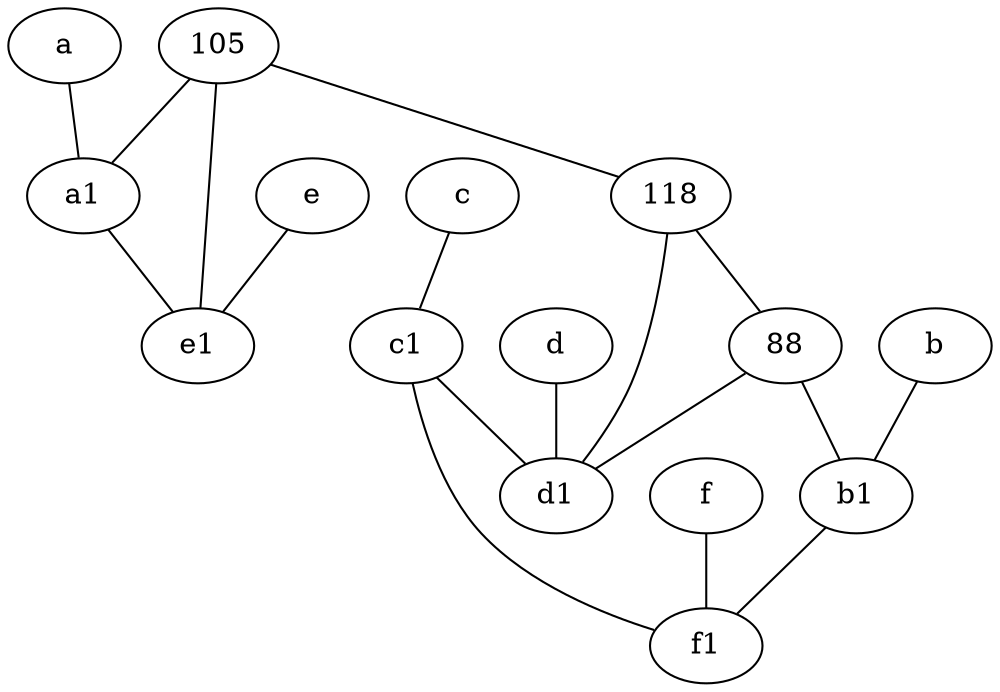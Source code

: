 graph {
	node [labelfontsize=50]
	e [labelfontsize=50 pos="7,9!"]
	f [labelfontsize=50 pos="3,9!"]
	118 [labelfontsize=50]
	e1 [labelfontsize=50 pos="7,7!"]
	b [labelfontsize=50 pos="10,4!"]
	c [labelfontsize=50 pos="4.5,2!"]
	d [labelfontsize=50 pos="2,5!"]
	a1 [labelfontsize=50 pos="8,3!"]
	88 [labelfontsize=50]
	d1 [labelfontsize=50 pos="3,5!"]
	f1 [labelfontsize=50 pos="3,8!"]
	105 [labelfontsize=50]
	c1 [labelfontsize=50 pos="4.5,3!"]
	a [labelfontsize=50 pos="8,2!"]
	b1 [labelfontsize=50 pos="9,4!"]
	c -- c1
	a1 -- e1
	118 -- d1
	105 -- e1
	88 -- b1
	105 -- 118
	a -- a1
	b1 -- f1
	118 -- 88
	d -- d1
	b -- b1
	c1 -- f1
	e -- e1
	c1 -- d1
	88 -- d1
	105 -- a1
	f -- f1
}
